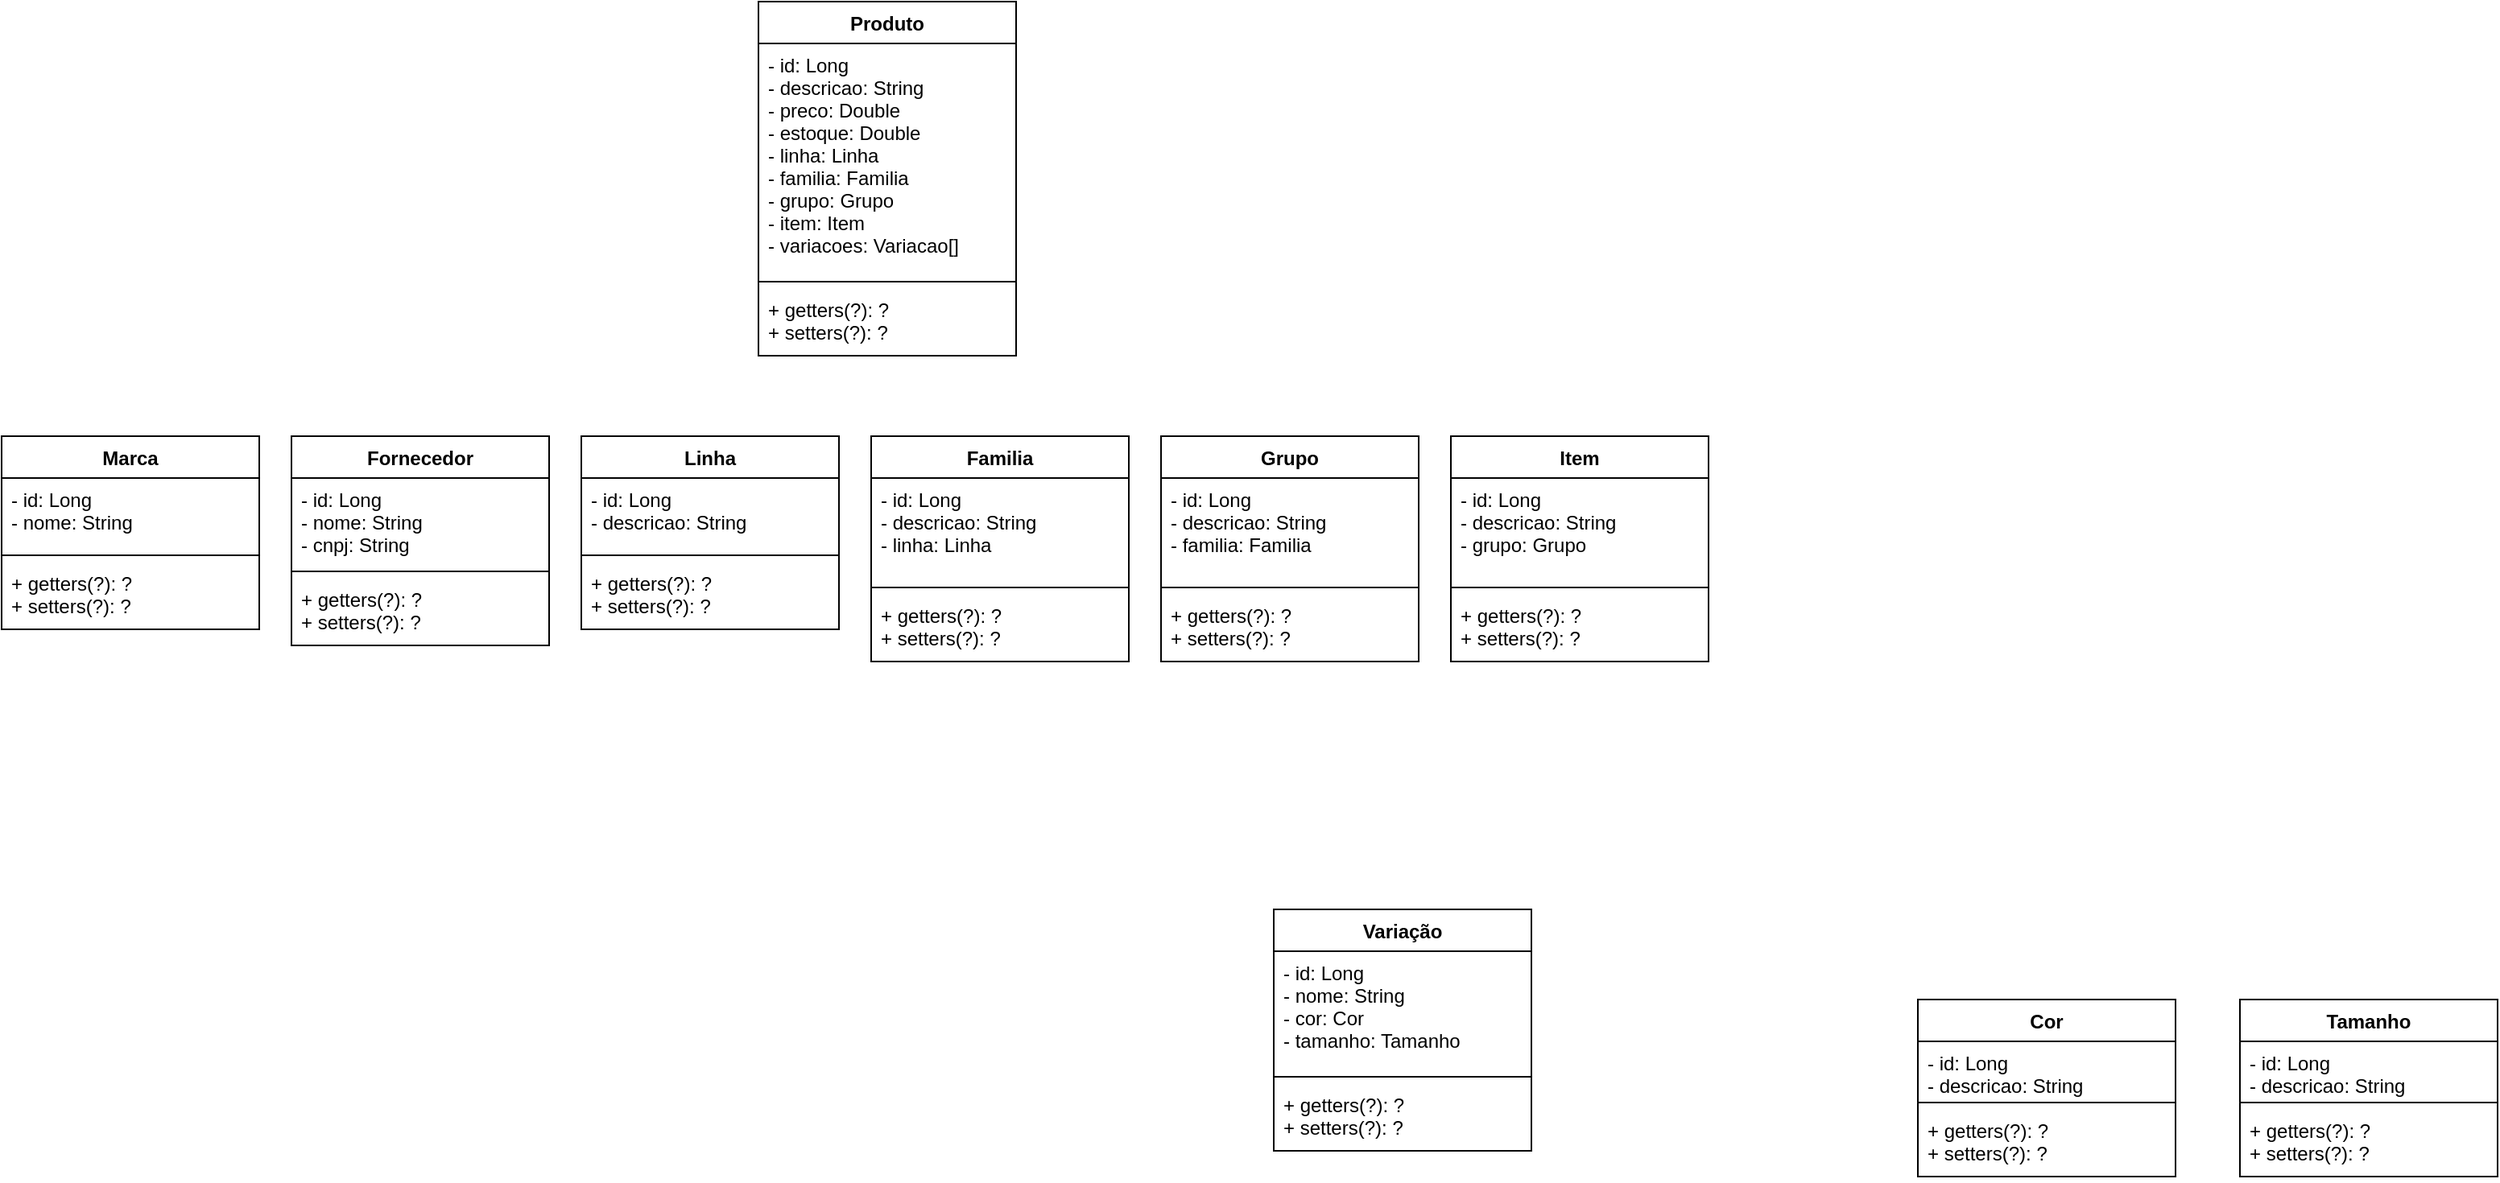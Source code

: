 <mxfile version="20.8.20" type="github">
  <diagram id="C5RBs43oDa-KdzZeNtuy" name="Page-1">
    <mxGraphModel dx="2514" dy="927" grid="1" gridSize="10" guides="1" tooltips="1" connect="1" arrows="1" fold="1" page="1" pageScale="1" pageWidth="827" pageHeight="1169" background="none" math="0" shadow="0">
      <root>
        <mxCell id="WIyWlLk6GJQsqaUBKTNV-0" />
        <mxCell id="WIyWlLk6GJQsqaUBKTNV-1" parent="WIyWlLk6GJQsqaUBKTNV-0" />
        <mxCell id="VXBJm0utEEr6lyilvZEF-8" value="Tamanho" style="swimlane;fontStyle=1;align=center;verticalAlign=top;childLayout=stackLayout;horizontal=1;startSize=26;horizontalStack=0;resizeParent=1;resizeParentMax=0;resizeLast=0;collapsible=1;marginBottom=0;" vertex="1" parent="WIyWlLk6GJQsqaUBKTNV-1">
          <mxGeometry x="640" y="640" width="160" height="110" as="geometry" />
        </mxCell>
        <mxCell id="VXBJm0utEEr6lyilvZEF-9" value="- id: Long&#xa;- descricao: String" style="text;strokeColor=none;fillColor=none;align=left;verticalAlign=top;spacingLeft=4;spacingRight=4;overflow=hidden;rotatable=0;points=[[0,0.5],[1,0.5]];portConstraint=eastwest;" vertex="1" parent="VXBJm0utEEr6lyilvZEF-8">
          <mxGeometry y="26" width="160" height="34" as="geometry" />
        </mxCell>
        <mxCell id="VXBJm0utEEr6lyilvZEF-10" value="" style="line;strokeWidth=1;fillColor=none;align=left;verticalAlign=middle;spacingTop=-1;spacingLeft=3;spacingRight=3;rotatable=0;labelPosition=right;points=[];portConstraint=eastwest;strokeColor=inherit;" vertex="1" parent="VXBJm0utEEr6lyilvZEF-8">
          <mxGeometry y="60" width="160" height="8" as="geometry" />
        </mxCell>
        <mxCell id="VXBJm0utEEr6lyilvZEF-11" value="+ getters(?): ?&#xa;+ setters(?): ?" style="text;strokeColor=none;fillColor=none;align=left;verticalAlign=top;spacingLeft=4;spacingRight=4;overflow=hidden;rotatable=0;points=[[0,0.5],[1,0.5]];portConstraint=eastwest;" vertex="1" parent="VXBJm0utEEr6lyilvZEF-8">
          <mxGeometry y="68" width="160" height="42" as="geometry" />
        </mxCell>
        <mxCell id="VXBJm0utEEr6lyilvZEF-12" value="Cor" style="swimlane;fontStyle=1;align=center;verticalAlign=top;childLayout=stackLayout;horizontal=1;startSize=26;horizontalStack=0;resizeParent=1;resizeParentMax=0;resizeLast=0;collapsible=1;marginBottom=0;" vertex="1" parent="WIyWlLk6GJQsqaUBKTNV-1">
          <mxGeometry x="440" y="640" width="160" height="110" as="geometry" />
        </mxCell>
        <mxCell id="VXBJm0utEEr6lyilvZEF-13" value="- id: Long&#xa;- descricao: String" style="text;strokeColor=none;fillColor=none;align=left;verticalAlign=top;spacingLeft=4;spacingRight=4;overflow=hidden;rotatable=0;points=[[0,0.5],[1,0.5]];portConstraint=eastwest;" vertex="1" parent="VXBJm0utEEr6lyilvZEF-12">
          <mxGeometry y="26" width="160" height="34" as="geometry" />
        </mxCell>
        <mxCell id="VXBJm0utEEr6lyilvZEF-14" value="" style="line;strokeWidth=1;fillColor=none;align=left;verticalAlign=middle;spacingTop=-1;spacingLeft=3;spacingRight=3;rotatable=0;labelPosition=right;points=[];portConstraint=eastwest;strokeColor=inherit;" vertex="1" parent="VXBJm0utEEr6lyilvZEF-12">
          <mxGeometry y="60" width="160" height="8" as="geometry" />
        </mxCell>
        <mxCell id="VXBJm0utEEr6lyilvZEF-15" value="+ getters(?): ?&#xa;+ setters(?): ?" style="text;strokeColor=none;fillColor=none;align=left;verticalAlign=top;spacingLeft=4;spacingRight=4;overflow=hidden;rotatable=0;points=[[0,0.5],[1,0.5]];portConstraint=eastwest;" vertex="1" parent="VXBJm0utEEr6lyilvZEF-12">
          <mxGeometry y="68" width="160" height="42" as="geometry" />
        </mxCell>
        <mxCell id="VXBJm0utEEr6lyilvZEF-16" value="Fornecedor&#xa;" style="swimlane;fontStyle=1;align=center;verticalAlign=top;childLayout=stackLayout;horizontal=1;startSize=26;horizontalStack=0;resizeParent=1;resizeParentMax=0;resizeLast=0;collapsible=1;marginBottom=0;" vertex="1" parent="WIyWlLk6GJQsqaUBKTNV-1">
          <mxGeometry x="-570" y="290" width="160" height="130" as="geometry" />
        </mxCell>
        <mxCell id="VXBJm0utEEr6lyilvZEF-17" value="- id: Long&#xa;- nome: String&#xa;- cnpj: String" style="text;strokeColor=none;fillColor=none;align=left;verticalAlign=top;spacingLeft=4;spacingRight=4;overflow=hidden;rotatable=0;points=[[0,0.5],[1,0.5]];portConstraint=eastwest;" vertex="1" parent="VXBJm0utEEr6lyilvZEF-16">
          <mxGeometry y="26" width="160" height="54" as="geometry" />
        </mxCell>
        <mxCell id="VXBJm0utEEr6lyilvZEF-18" value="" style="line;strokeWidth=1;fillColor=none;align=left;verticalAlign=middle;spacingTop=-1;spacingLeft=3;spacingRight=3;rotatable=0;labelPosition=right;points=[];portConstraint=eastwest;strokeColor=inherit;" vertex="1" parent="VXBJm0utEEr6lyilvZEF-16">
          <mxGeometry y="80" width="160" height="8" as="geometry" />
        </mxCell>
        <mxCell id="VXBJm0utEEr6lyilvZEF-19" value="+ getters(?): ?&#xa;+ setters(?): ?" style="text;strokeColor=none;fillColor=none;align=left;verticalAlign=top;spacingLeft=4;spacingRight=4;overflow=hidden;rotatable=0;points=[[0,0.5],[1,0.5]];portConstraint=eastwest;" vertex="1" parent="VXBJm0utEEr6lyilvZEF-16">
          <mxGeometry y="88" width="160" height="42" as="geometry" />
        </mxCell>
        <mxCell id="VXBJm0utEEr6lyilvZEF-20" value="Marca" style="swimlane;fontStyle=1;align=center;verticalAlign=top;childLayout=stackLayout;horizontal=1;startSize=26;horizontalStack=0;resizeParent=1;resizeParentMax=0;resizeLast=0;collapsible=1;marginBottom=0;" vertex="1" parent="WIyWlLk6GJQsqaUBKTNV-1">
          <mxGeometry x="-750" y="290" width="160" height="120" as="geometry" />
        </mxCell>
        <mxCell id="VXBJm0utEEr6lyilvZEF-21" value="- id: Long&#xa;- nome: String" style="text;strokeColor=none;fillColor=none;align=left;verticalAlign=top;spacingLeft=4;spacingRight=4;overflow=hidden;rotatable=0;points=[[0,0.5],[1,0.5]];portConstraint=eastwest;" vertex="1" parent="VXBJm0utEEr6lyilvZEF-20">
          <mxGeometry y="26" width="160" height="44" as="geometry" />
        </mxCell>
        <mxCell id="VXBJm0utEEr6lyilvZEF-22" value="" style="line;strokeWidth=1;fillColor=none;align=left;verticalAlign=middle;spacingTop=-1;spacingLeft=3;spacingRight=3;rotatable=0;labelPosition=right;points=[];portConstraint=eastwest;strokeColor=inherit;" vertex="1" parent="VXBJm0utEEr6lyilvZEF-20">
          <mxGeometry y="70" width="160" height="8" as="geometry" />
        </mxCell>
        <mxCell id="VXBJm0utEEr6lyilvZEF-23" value="+ getters(?): ?&#xa;+ setters(?): ?" style="text;strokeColor=none;fillColor=none;align=left;verticalAlign=top;spacingLeft=4;spacingRight=4;overflow=hidden;rotatable=0;points=[[0,0.5],[1,0.5]];portConstraint=eastwest;" vertex="1" parent="VXBJm0utEEr6lyilvZEF-20">
          <mxGeometry y="78" width="160" height="42" as="geometry" />
        </mxCell>
        <mxCell id="VXBJm0utEEr6lyilvZEF-24" value="Item" style="swimlane;fontStyle=1;align=center;verticalAlign=top;childLayout=stackLayout;horizontal=1;startSize=26;horizontalStack=0;resizeParent=1;resizeParentMax=0;resizeLast=0;collapsible=1;marginBottom=0;" vertex="1" parent="WIyWlLk6GJQsqaUBKTNV-1">
          <mxGeometry x="150" y="290" width="160" height="140" as="geometry" />
        </mxCell>
        <mxCell id="VXBJm0utEEr6lyilvZEF-25" value="- id: Long&#xa;- descricao: String&#xa;- grupo: Grupo" style="text;strokeColor=none;fillColor=none;align=left;verticalAlign=top;spacingLeft=4;spacingRight=4;overflow=hidden;rotatable=0;points=[[0,0.5],[1,0.5]];portConstraint=eastwest;" vertex="1" parent="VXBJm0utEEr6lyilvZEF-24">
          <mxGeometry y="26" width="160" height="64" as="geometry" />
        </mxCell>
        <mxCell id="VXBJm0utEEr6lyilvZEF-26" value="" style="line;strokeWidth=1;fillColor=none;align=left;verticalAlign=middle;spacingTop=-1;spacingLeft=3;spacingRight=3;rotatable=0;labelPosition=right;points=[];portConstraint=eastwest;strokeColor=inherit;" vertex="1" parent="VXBJm0utEEr6lyilvZEF-24">
          <mxGeometry y="90" width="160" height="8" as="geometry" />
        </mxCell>
        <mxCell id="VXBJm0utEEr6lyilvZEF-27" value="+ getters(?): ?&#xa;+ setters(?): ?" style="text;strokeColor=none;fillColor=none;align=left;verticalAlign=top;spacingLeft=4;spacingRight=4;overflow=hidden;rotatable=0;points=[[0,0.5],[1,0.5]];portConstraint=eastwest;" vertex="1" parent="VXBJm0utEEr6lyilvZEF-24">
          <mxGeometry y="98" width="160" height="42" as="geometry" />
        </mxCell>
        <mxCell id="VXBJm0utEEr6lyilvZEF-28" value="Grupo" style="swimlane;fontStyle=1;align=center;verticalAlign=top;childLayout=stackLayout;horizontal=1;startSize=26;horizontalStack=0;resizeParent=1;resizeParentMax=0;resizeLast=0;collapsible=1;marginBottom=0;" vertex="1" parent="WIyWlLk6GJQsqaUBKTNV-1">
          <mxGeometry x="-30" y="290" width="160" height="140" as="geometry" />
        </mxCell>
        <mxCell id="VXBJm0utEEr6lyilvZEF-29" value="- id: Long&#xa;- descricao: String&#xa;- familia: Familia" style="text;strokeColor=none;fillColor=none;align=left;verticalAlign=top;spacingLeft=4;spacingRight=4;overflow=hidden;rotatable=0;points=[[0,0.5],[1,0.5]];portConstraint=eastwest;" vertex="1" parent="VXBJm0utEEr6lyilvZEF-28">
          <mxGeometry y="26" width="160" height="64" as="geometry" />
        </mxCell>
        <mxCell id="VXBJm0utEEr6lyilvZEF-30" value="" style="line;strokeWidth=1;fillColor=none;align=left;verticalAlign=middle;spacingTop=-1;spacingLeft=3;spacingRight=3;rotatable=0;labelPosition=right;points=[];portConstraint=eastwest;strokeColor=inherit;" vertex="1" parent="VXBJm0utEEr6lyilvZEF-28">
          <mxGeometry y="90" width="160" height="8" as="geometry" />
        </mxCell>
        <mxCell id="VXBJm0utEEr6lyilvZEF-31" value="+ getters(?): ?&#xa;+ setters(?): ?" style="text;strokeColor=none;fillColor=none;align=left;verticalAlign=top;spacingLeft=4;spacingRight=4;overflow=hidden;rotatable=0;points=[[0,0.5],[1,0.5]];portConstraint=eastwest;" vertex="1" parent="VXBJm0utEEr6lyilvZEF-28">
          <mxGeometry y="98" width="160" height="42" as="geometry" />
        </mxCell>
        <mxCell id="VXBJm0utEEr6lyilvZEF-32" value="Familia" style="swimlane;fontStyle=1;align=center;verticalAlign=top;childLayout=stackLayout;horizontal=1;startSize=26;horizontalStack=0;resizeParent=1;resizeParentMax=0;resizeLast=0;collapsible=1;marginBottom=0;" vertex="1" parent="WIyWlLk6GJQsqaUBKTNV-1">
          <mxGeometry x="-210" y="290" width="160" height="140" as="geometry" />
        </mxCell>
        <mxCell id="VXBJm0utEEr6lyilvZEF-33" value="- id: Long&#xa;- descricao: String&#xa;- linha: Linha" style="text;strokeColor=none;fillColor=none;align=left;verticalAlign=top;spacingLeft=4;spacingRight=4;overflow=hidden;rotatable=0;points=[[0,0.5],[1,0.5]];portConstraint=eastwest;" vertex="1" parent="VXBJm0utEEr6lyilvZEF-32">
          <mxGeometry y="26" width="160" height="64" as="geometry" />
        </mxCell>
        <mxCell id="VXBJm0utEEr6lyilvZEF-34" value="" style="line;strokeWidth=1;fillColor=none;align=left;verticalAlign=middle;spacingTop=-1;spacingLeft=3;spacingRight=3;rotatable=0;labelPosition=right;points=[];portConstraint=eastwest;strokeColor=inherit;" vertex="1" parent="VXBJm0utEEr6lyilvZEF-32">
          <mxGeometry y="90" width="160" height="8" as="geometry" />
        </mxCell>
        <mxCell id="VXBJm0utEEr6lyilvZEF-35" value="+ getters(?): ?&#xa;+ setters(?): ?" style="text;strokeColor=none;fillColor=none;align=left;verticalAlign=top;spacingLeft=4;spacingRight=4;overflow=hidden;rotatable=0;points=[[0,0.5],[1,0.5]];portConstraint=eastwest;" vertex="1" parent="VXBJm0utEEr6lyilvZEF-32">
          <mxGeometry y="98" width="160" height="42" as="geometry" />
        </mxCell>
        <mxCell id="VXBJm0utEEr6lyilvZEF-36" value="Linha" style="swimlane;fontStyle=1;align=center;verticalAlign=top;childLayout=stackLayout;horizontal=1;startSize=26;horizontalStack=0;resizeParent=1;resizeParentMax=0;resizeLast=0;collapsible=1;marginBottom=0;" vertex="1" parent="WIyWlLk6GJQsqaUBKTNV-1">
          <mxGeometry x="-390" y="290" width="160" height="120" as="geometry" />
        </mxCell>
        <mxCell id="VXBJm0utEEr6lyilvZEF-37" value="- id: Long&#xa;- descricao: String" style="text;strokeColor=none;fillColor=none;align=left;verticalAlign=top;spacingLeft=4;spacingRight=4;overflow=hidden;rotatable=0;points=[[0,0.5],[1,0.5]];portConstraint=eastwest;" vertex="1" parent="VXBJm0utEEr6lyilvZEF-36">
          <mxGeometry y="26" width="160" height="44" as="geometry" />
        </mxCell>
        <mxCell id="VXBJm0utEEr6lyilvZEF-38" value="" style="line;strokeWidth=1;fillColor=none;align=left;verticalAlign=middle;spacingTop=-1;spacingLeft=3;spacingRight=3;rotatable=0;labelPosition=right;points=[];portConstraint=eastwest;strokeColor=inherit;" vertex="1" parent="VXBJm0utEEr6lyilvZEF-36">
          <mxGeometry y="70" width="160" height="8" as="geometry" />
        </mxCell>
        <mxCell id="VXBJm0utEEr6lyilvZEF-39" value="+ getters(?): ?&#xa;+ setters(?): ?" style="text;strokeColor=none;fillColor=none;align=left;verticalAlign=top;spacingLeft=4;spacingRight=4;overflow=hidden;rotatable=0;points=[[0,0.5],[1,0.5]];portConstraint=eastwest;" vertex="1" parent="VXBJm0utEEr6lyilvZEF-36">
          <mxGeometry y="78" width="160" height="42" as="geometry" />
        </mxCell>
        <mxCell id="VXBJm0utEEr6lyilvZEF-40" value="Produto" style="swimlane;fontStyle=1;align=center;verticalAlign=top;childLayout=stackLayout;horizontal=1;startSize=26;horizontalStack=0;resizeParent=1;resizeParentMax=0;resizeLast=0;collapsible=1;marginBottom=0;" vertex="1" parent="WIyWlLk6GJQsqaUBKTNV-1">
          <mxGeometry x="-280" y="20" width="160" height="220" as="geometry" />
        </mxCell>
        <mxCell id="VXBJm0utEEr6lyilvZEF-41" value="- id: Long&#xa;- descricao: String&#xa;- preco: Double&#xa;- estoque: Double&#xa;- linha: Linha&#xa;- familia: Familia&#xa;- grupo: Grupo&#xa;- item: Item &#xa;- variacoes: Variacao[]" style="text;strokeColor=none;fillColor=none;align=left;verticalAlign=top;spacingLeft=4;spacingRight=4;overflow=hidden;rotatable=0;points=[[0,0.5],[1,0.5]];portConstraint=eastwest;" vertex="1" parent="VXBJm0utEEr6lyilvZEF-40">
          <mxGeometry y="26" width="160" height="144" as="geometry" />
        </mxCell>
        <mxCell id="VXBJm0utEEr6lyilvZEF-42" value="" style="line;strokeWidth=1;fillColor=none;align=left;verticalAlign=middle;spacingTop=-1;spacingLeft=3;spacingRight=3;rotatable=0;labelPosition=right;points=[];portConstraint=eastwest;strokeColor=inherit;" vertex="1" parent="VXBJm0utEEr6lyilvZEF-40">
          <mxGeometry y="170" width="160" height="8" as="geometry" />
        </mxCell>
        <mxCell id="VXBJm0utEEr6lyilvZEF-43" value="+ getters(?): ?&#xa;+ setters(?): ?" style="text;strokeColor=none;fillColor=none;align=left;verticalAlign=top;spacingLeft=4;spacingRight=4;overflow=hidden;rotatable=0;points=[[0,0.5],[1,0.5]];portConstraint=eastwest;" vertex="1" parent="VXBJm0utEEr6lyilvZEF-40">
          <mxGeometry y="178" width="160" height="42" as="geometry" />
        </mxCell>
        <mxCell id="VXBJm0utEEr6lyilvZEF-44" value="Variação" style="swimlane;fontStyle=1;align=center;verticalAlign=top;childLayout=stackLayout;horizontal=1;startSize=26;horizontalStack=0;resizeParent=1;resizeParentMax=0;resizeLast=0;collapsible=1;marginBottom=0;" vertex="1" parent="WIyWlLk6GJQsqaUBKTNV-1">
          <mxGeometry x="40" y="584" width="160" height="150" as="geometry" />
        </mxCell>
        <mxCell id="VXBJm0utEEr6lyilvZEF-45" value="- id: Long&#xa;- nome: String&#xa;- cor: Cor&#xa;- tamanho: Tamanho" style="text;strokeColor=none;fillColor=none;align=left;verticalAlign=top;spacingLeft=4;spacingRight=4;overflow=hidden;rotatable=0;points=[[0,0.5],[1,0.5]];portConstraint=eastwest;" vertex="1" parent="VXBJm0utEEr6lyilvZEF-44">
          <mxGeometry y="26" width="160" height="74" as="geometry" />
        </mxCell>
        <mxCell id="VXBJm0utEEr6lyilvZEF-46" value="" style="line;strokeWidth=1;fillColor=none;align=left;verticalAlign=middle;spacingTop=-1;spacingLeft=3;spacingRight=3;rotatable=0;labelPosition=right;points=[];portConstraint=eastwest;strokeColor=inherit;" vertex="1" parent="VXBJm0utEEr6lyilvZEF-44">
          <mxGeometry y="100" width="160" height="8" as="geometry" />
        </mxCell>
        <mxCell id="VXBJm0utEEr6lyilvZEF-47" value="+ getters(?): ?&#xa;+ setters(?): ?" style="text;strokeColor=none;fillColor=none;align=left;verticalAlign=top;spacingLeft=4;spacingRight=4;overflow=hidden;rotatable=0;points=[[0,0.5],[1,0.5]];portConstraint=eastwest;" vertex="1" parent="VXBJm0utEEr6lyilvZEF-44">
          <mxGeometry y="108" width="160" height="42" as="geometry" />
        </mxCell>
      </root>
    </mxGraphModel>
  </diagram>
</mxfile>

